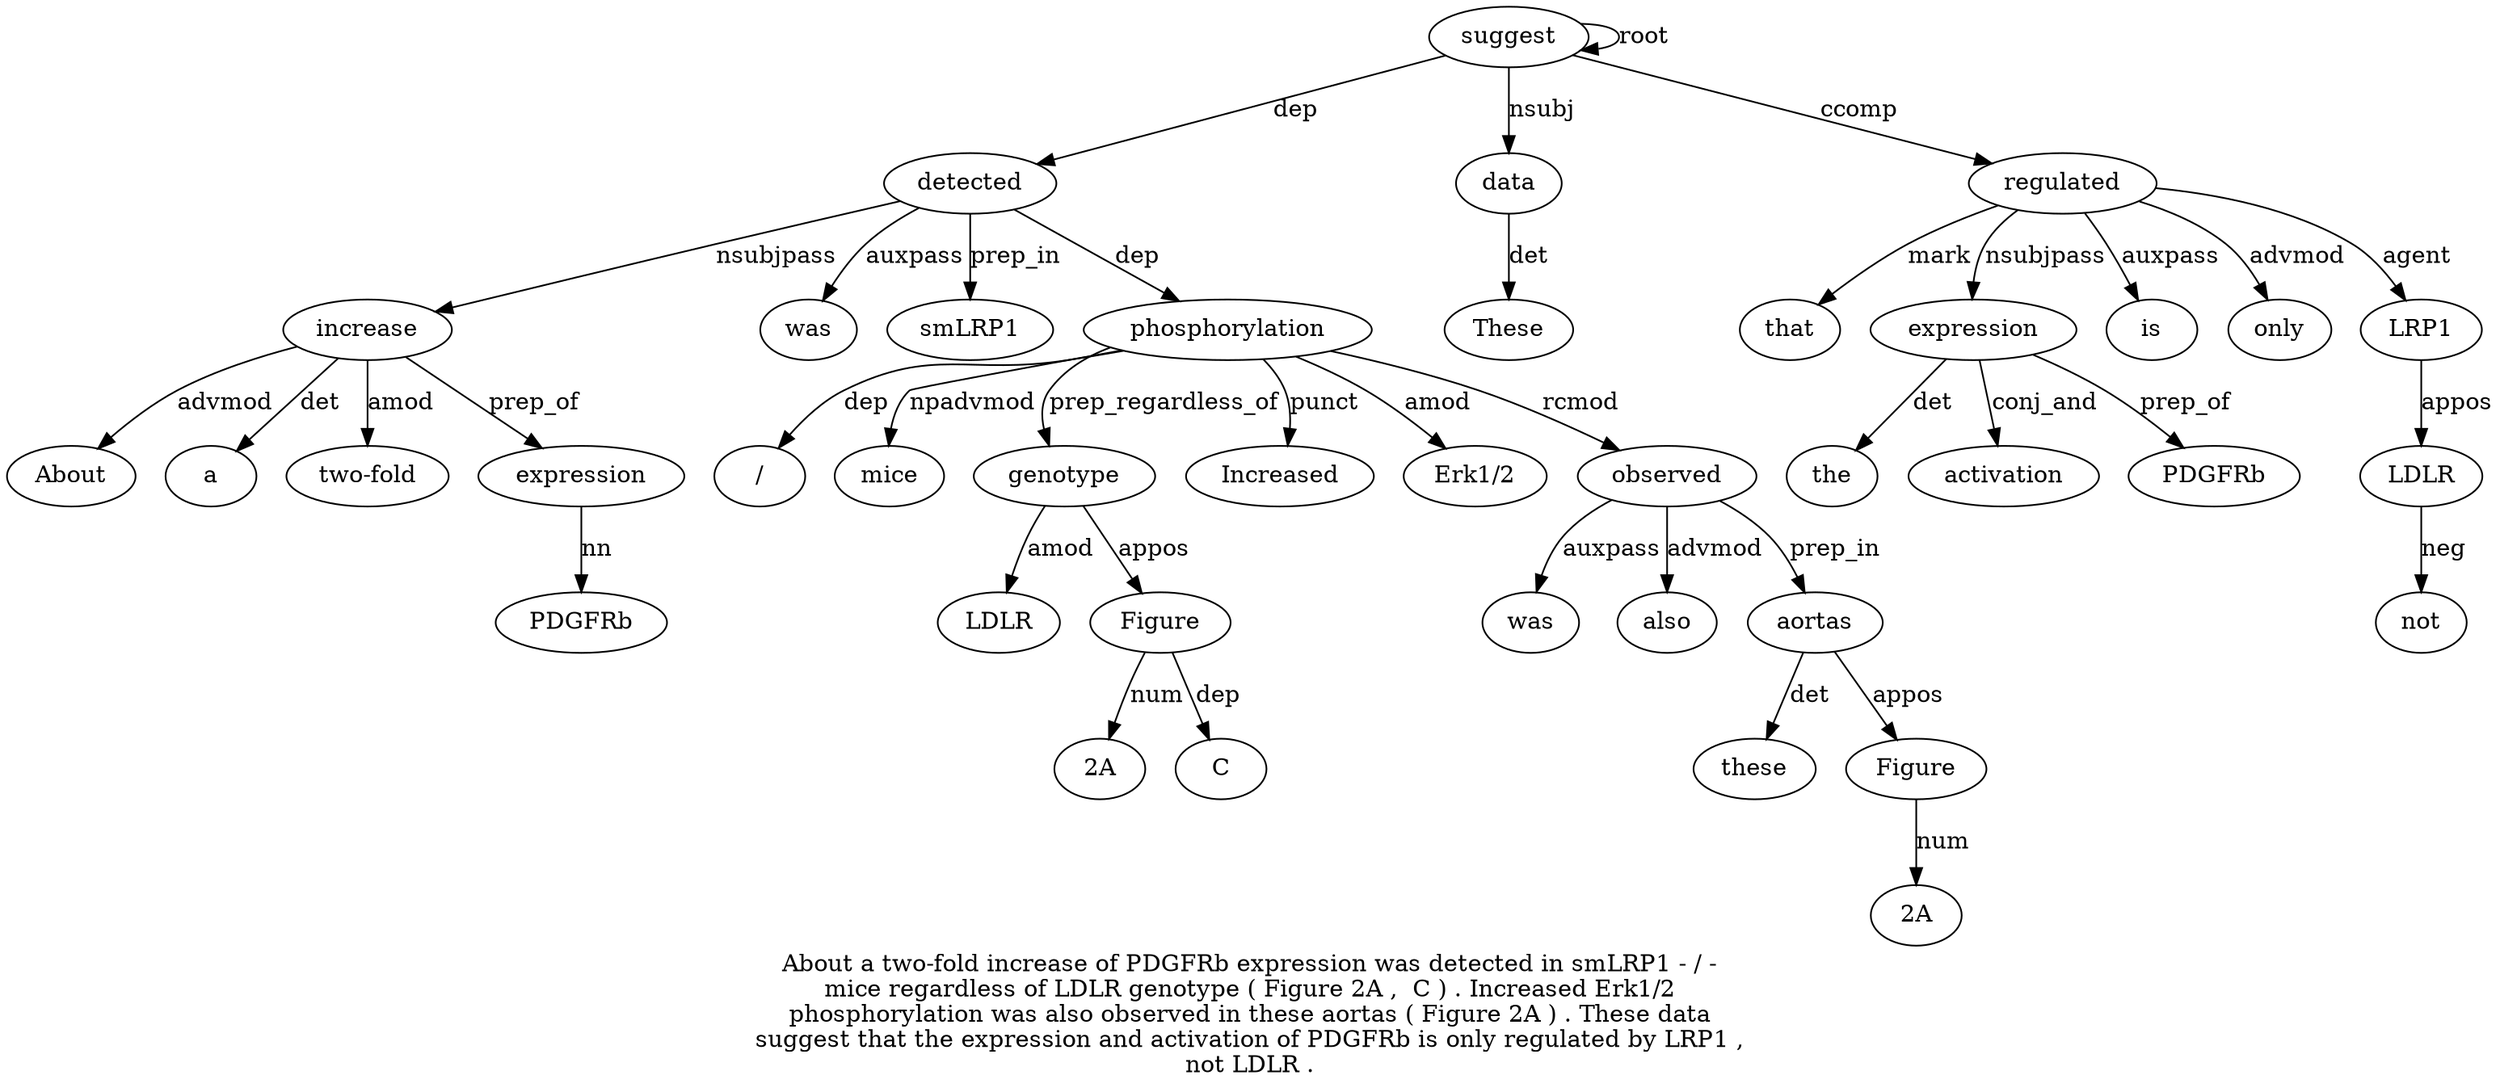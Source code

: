 digraph "About a two-fold increase of PDGFRb expression was detected in smLRP1 - / - mice regardless of LDLR genotype ( Figure 2A ,  C ) . Increased Erk1/2 phosphorylation was also observed in these aortas ( Figure 2A ) . These data suggest that the expression and activation of PDGFRb is only regulated by LRP1 ,  not LDLR ." {
label="About a two-fold increase of PDGFRb expression was detected in smLRP1 - / -
mice regardless of LDLR genotype ( Figure 2A ,  C ) . Increased Erk1/2
phosphorylation was also observed in these aortas ( Figure 2A ) . These data
suggest that the expression and activation of PDGFRb is only regulated by LRP1 ,
not LDLR .";
increase4 [style=filled, fillcolor=white, label=increase];
About1 [style=filled, fillcolor=white, label=About];
increase4 -> About1  [label=advmod];
a2 [style=filled, fillcolor=white, label=a];
increase4 -> a2  [label=det];
"two-fold3" [style=filled, fillcolor=white, label="two-fold"];
increase4 -> "two-fold3"  [label=amod];
detected9 [style=filled, fillcolor=white, label=detected];
detected9 -> increase4  [label=nsubjpass];
expression7 [style=filled, fillcolor=white, label=expression];
PDGFRb6 [style=filled, fillcolor=white, label=PDGFRb];
expression7 -> PDGFRb6  [label=nn];
increase4 -> expression7  [label=prep_of];
was8 [style=filled, fillcolor=white, label=was];
detected9 -> was8  [label=auxpass];
suggest43 [style=filled, fillcolor=white, label=suggest];
suggest43 -> detected9  [label=dep];
smLRP1 [style=filled, fillcolor=white, label=smLRP1];
detected9 -> smLRP1  [label=prep_in];
phosphorylation29 [style=filled, fillcolor=white, label=phosphorylation];
"/13" [style=filled, fillcolor=white, label="/"];
phosphorylation29 -> "/13"  [label=dep];
mice15 [style=filled, fillcolor=white, label=mice];
phosphorylation29 -> mice15  [label=npadvmod];
genotype19 [style=filled, fillcolor=white, label=genotype];
LDLR18 [style=filled, fillcolor=white, label=LDLR];
genotype19 -> LDLR18  [label=amod];
phosphorylation29 -> genotype19  [label=prep_regardless_of];
Figure21 [style=filled, fillcolor=white, label=Figure];
genotype19 -> Figure21  [label=appos];
"2A" [style=filled, fillcolor=white, label="2A"];
Figure21 -> "2A"  [label=num];
C24 [style=filled, fillcolor=white, label=C];
Figure21 -> C24  [label=dep];
Increased27 [style=filled, fillcolor=white, label=Increased];
phosphorylation29 -> Increased27  [label=punct];
"Erk1/228" [style=filled, fillcolor=white, label="Erk1/2"];
phosphorylation29 -> "Erk1/228"  [label=amod];
detected9 -> phosphorylation29  [label=dep];
observed32 [style=filled, fillcolor=white, label=observed];
was30 [style=filled, fillcolor=white, label=was];
observed32 -> was30  [label=auxpass];
also31 [style=filled, fillcolor=white, label=also];
observed32 -> also31  [label=advmod];
phosphorylation29 -> observed32  [label=rcmod];
aortas35 [style=filled, fillcolor=white, label=aortas];
these34 [style=filled, fillcolor=white, label=these];
aortas35 -> these34  [label=det];
observed32 -> aortas35  [label=prep_in];
Figure37 [style=filled, fillcolor=white, label=Figure];
aortas35 -> Figure37  [label=appos];
"2A38" [style=filled, fillcolor=white, label="2A"];
Figure37 -> "2A38"  [label=num];
data42 [style=filled, fillcolor=white, label=data];
These41 [style=filled, fillcolor=white, label=These];
data42 -> These41  [label=det];
suggest43 -> data42  [label=nsubj];
suggest43 -> suggest43  [label=root];
regulated53 [style=filled, fillcolor=white, label=regulated];
that44 [style=filled, fillcolor=white, label=that];
regulated53 -> that44  [label=mark];
expression46 [style=filled, fillcolor=white, label=expression];
the45 [style=filled, fillcolor=white, label=the];
expression46 -> the45  [label=det];
regulated53 -> expression46  [label=nsubjpass];
activation48 [style=filled, fillcolor=white, label=activation];
expression46 -> activation48  [label=conj_and];
PDGFRb50 [style=filled, fillcolor=white, label=PDGFRb];
expression46 -> PDGFRb50  [label=prep_of];
is51 [style=filled, fillcolor=white, label=is];
regulated53 -> is51  [label=auxpass];
only52 [style=filled, fillcolor=white, label=only];
regulated53 -> only52  [label=advmod];
suggest43 -> regulated53  [label=ccomp];
LRP155 [style=filled, fillcolor=white, label=LRP1];
regulated53 -> LRP155  [label=agent];
LDLR58 [style=filled, fillcolor=white, label=LDLR];
not57 [style=filled, fillcolor=white, label=not];
LDLR58 -> not57  [label=neg];
LRP155 -> LDLR58  [label=appos];
}
